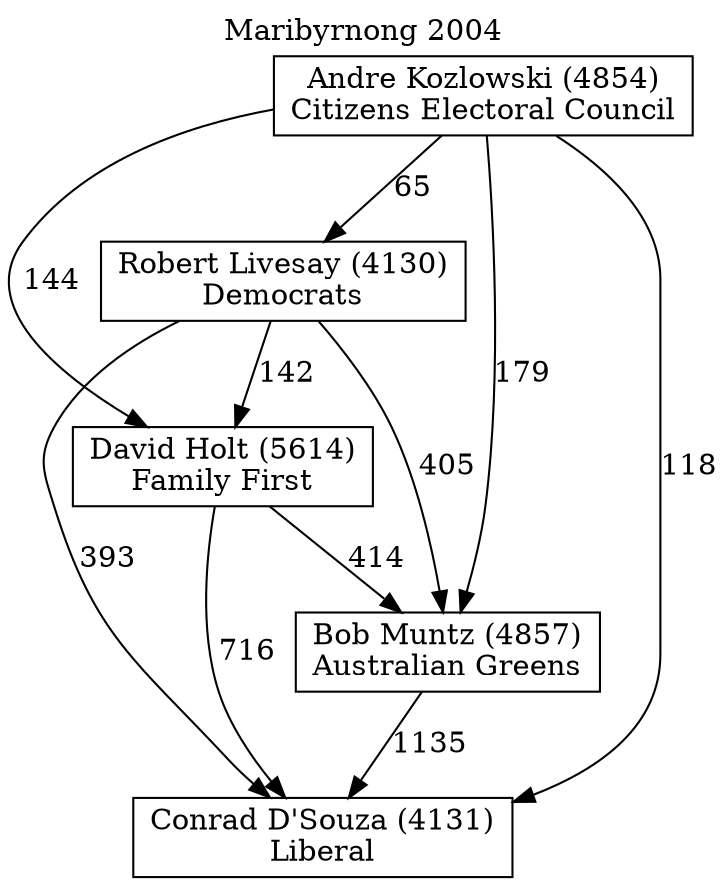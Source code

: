 // House preference flow
digraph "Conrad D'Souza (4131)_Maribyrnong_2004" {
	graph [label="Maribyrnong 2004" labelloc=t mclimit=10]
	node [shape=box]
	"Conrad D'Souza (4131)" [label="Conrad D'Souza (4131)
Liberal"]
	"Bob Muntz (4857)" [label="Bob Muntz (4857)
Australian Greens"]
	"David Holt (5614)" [label="David Holt (5614)
Family First"]
	"Robert Livesay (4130)" [label="Robert Livesay (4130)
Democrats"]
	"Andre Kozlowski (4854)" [label="Andre Kozlowski (4854)
Citizens Electoral Council"]
	"Bob Muntz (4857)" -> "Conrad D'Souza (4131)" [label=1135]
	"David Holt (5614)" -> "Bob Muntz (4857)" [label=414]
	"Robert Livesay (4130)" -> "David Holt (5614)" [label=142]
	"Andre Kozlowski (4854)" -> "Robert Livesay (4130)" [label=65]
	"David Holt (5614)" -> "Conrad D'Souza (4131)" [label=716]
	"Robert Livesay (4130)" -> "Conrad D'Souza (4131)" [label=393]
	"Andre Kozlowski (4854)" -> "Conrad D'Souza (4131)" [label=118]
	"Andre Kozlowski (4854)" -> "David Holt (5614)" [label=144]
	"Robert Livesay (4130)" -> "Bob Muntz (4857)" [label=405]
	"Andre Kozlowski (4854)" -> "Bob Muntz (4857)" [label=179]
}
